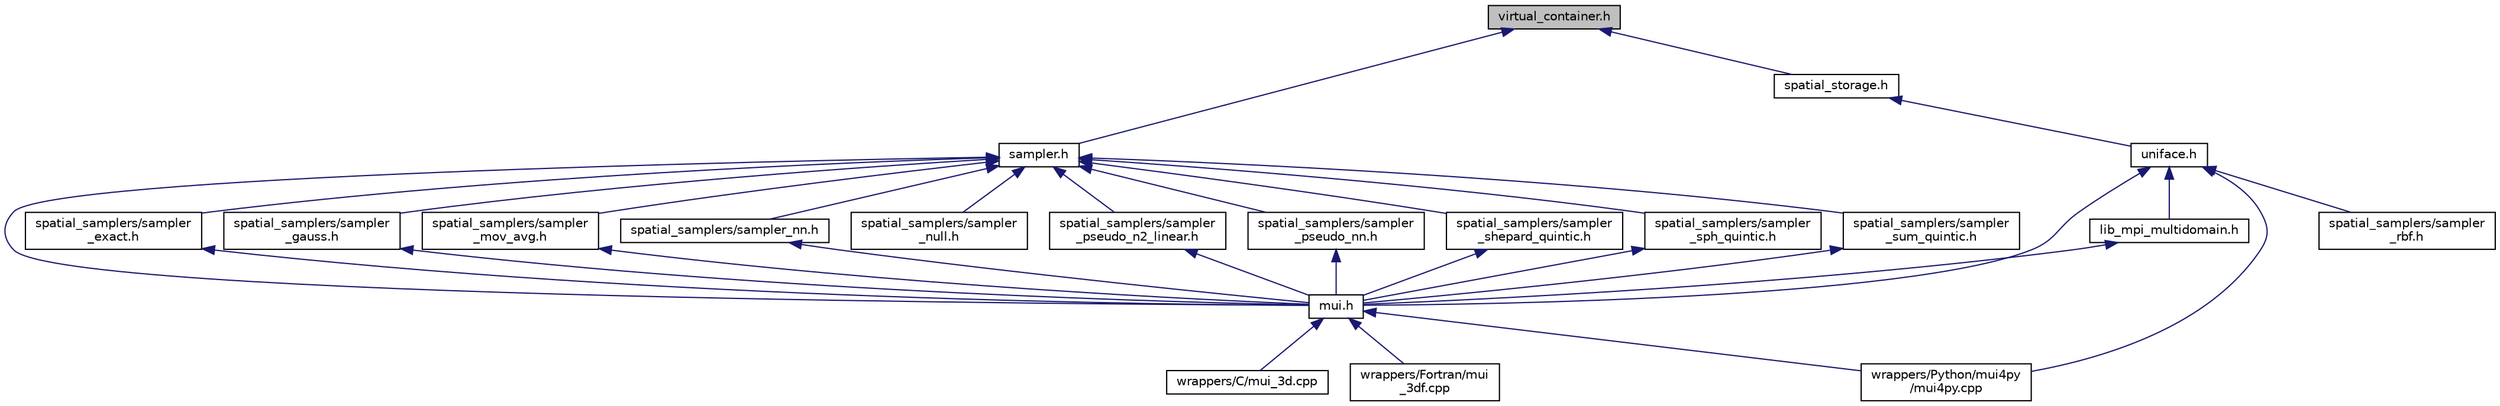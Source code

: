 digraph "virtual_container.h"
{
 // LATEX_PDF_SIZE
  edge [fontname="Helvetica",fontsize="10",labelfontname="Helvetica",labelfontsize="10"];
  node [fontname="Helvetica",fontsize="10",shape=record];
  Node1 [label="virtual_container.h",height=0.2,width=0.4,color="black", fillcolor="grey75", style="filled", fontcolor="black",tooltip="Provides a virtual container interface that is used to wrap around data structures created by dynstor..."];
  Node1 -> Node2 [dir="back",color="midnightblue",fontsize="10",style="solid",fontname="Helvetica"];
  Node2 [label="sampler.h",height=0.2,width=0.4,color="black", fillcolor="white", style="filled",URL="$sampler_8h.html",tooltip="A reference file for making custom samplers. The new sampler does not have to derive from this class,..."];
  Node2 -> Node3 [dir="back",color="midnightblue",fontsize="10",style="solid",fontname="Helvetica"];
  Node3 [label="mui.h",height=0.2,width=0.4,color="black", fillcolor="white", style="filled",URL="$mui_8h.html",tooltip="The main header file for MUI. Usually the only file that needs to be included in order to integrate i..."];
  Node3 -> Node4 [dir="back",color="midnightblue",fontsize="10",style="solid",fontname="Helvetica"];
  Node4 [label="wrappers/C/mui_3d.cpp",height=0.2,width=0.4,color="black", fillcolor="white", style="filled",URL="$mui__3d_8cpp.html",tooltip=" "];
  Node3 -> Node5 [dir="back",color="midnightblue",fontsize="10",style="solid",fontname="Helvetica"];
  Node5 [label="wrappers/Fortran/mui\l_3df.cpp",height=0.2,width=0.4,color="black", fillcolor="white", style="filled",URL="$mui__3df_8cpp.html",tooltip=" "];
  Node3 -> Node6 [dir="back",color="midnightblue",fontsize="10",style="solid",fontname="Helvetica"];
  Node6 [label="wrappers/Python/mui4py\l/mui4py.cpp",height=0.2,width=0.4,color="black", fillcolor="white", style="filled",URL="$mui4py_8cpp.html",tooltip=" "];
  Node2 -> Node7 [dir="back",color="midnightblue",fontsize="10",style="solid",fontname="Helvetica"];
  Node7 [label="spatial_samplers/sampler\l_exact.h",height=0.2,width=0.4,color="black", fillcolor="white", style="filled",URL="$sampler__exact_8h.html",tooltip="Spatial sampler that provides a value at an exact point with no interpolation."];
  Node7 -> Node3 [dir="back",color="midnightblue",fontsize="10",style="solid",fontname="Helvetica"];
  Node2 -> Node8 [dir="back",color="midnightblue",fontsize="10",style="solid",fontname="Helvetica"];
  Node8 [label="spatial_samplers/sampler\l_gauss.h",height=0.2,width=0.4,color="black", fillcolor="white", style="filled",URL="$sampler__gauss_8h.html",tooltip="Spatial sampler that provides a value at a point using Gaussian interpolation."];
  Node8 -> Node3 [dir="back",color="midnightblue",fontsize="10",style="solid",fontname="Helvetica"];
  Node2 -> Node9 [dir="back",color="midnightblue",fontsize="10",style="solid",fontname="Helvetica"];
  Node9 [label="spatial_samplers/sampler\l_mov_avg.h",height=0.2,width=0.4,color="black", fillcolor="white", style="filled",URL="$sampler__mov__avg_8h.html",tooltip="Spatial sampler that provides a value at a point using a moving average interpolation."];
  Node9 -> Node3 [dir="back",color="midnightblue",fontsize="10",style="solid",fontname="Helvetica"];
  Node2 -> Node10 [dir="back",color="midnightblue",fontsize="10",style="solid",fontname="Helvetica"];
  Node10 [label="spatial_samplers/sampler_nn.h",height=0.2,width=0.4,color="black", fillcolor="white", style="filled",URL="$sampler__nn_8h.html",tooltip="Spatial sampler that provides a value at a point using a nearest neighbour interpolation."];
  Node10 -> Node3 [dir="back",color="midnightblue",fontsize="10",style="solid",fontname="Helvetica"];
  Node2 -> Node11 [dir="back",color="midnightblue",fontsize="10",style="solid",fontname="Helvetica"];
  Node11 [label="spatial_samplers/sampler\l_null.h",height=0.2,width=0.4,color="black", fillcolor="white", style="filled",URL="$sampler__null_8h.html",tooltip="Dummy spatial sampler that provides a template for creating new samplers."];
  Node2 -> Node12 [dir="back",color="midnightblue",fontsize="10",style="solid",fontname="Helvetica"];
  Node12 [label="spatial_samplers/sampler\l_pseudo_n2_linear.h",height=0.2,width=0.4,color="black", fillcolor="white", style="filled",URL="$sampler__pseudo__n2__linear_8h.html",tooltip="Spatial sampler that provides a value at a point using a pseudo-linear n^2 interpolation."];
  Node12 -> Node3 [dir="back",color="midnightblue",fontsize="10",style="solid",fontname="Helvetica"];
  Node2 -> Node13 [dir="back",color="midnightblue",fontsize="10",style="solid",fontname="Helvetica"];
  Node13 [label="spatial_samplers/sampler\l_pseudo_nn.h",height=0.2,width=0.4,color="black", fillcolor="white", style="filled",URL="$sampler__pseudo__nn_8h.html",tooltip="Spatial sampler that provides a value at a point using a pseudo nearest neighbour interpolation."];
  Node13 -> Node3 [dir="back",color="midnightblue",fontsize="10",style="solid",fontname="Helvetica"];
  Node2 -> Node14 [dir="back",color="midnightblue",fontsize="10",style="solid",fontname="Helvetica"];
  Node14 [label="spatial_samplers/sampler\l_shepard_quintic.h",height=0.2,width=0.4,color="black", fillcolor="white", style="filled",URL="$sampler__shepard__quintic_8h.html",tooltip=" "];
  Node14 -> Node3 [dir="back",color="midnightblue",fontsize="10",style="solid",fontname="Helvetica"];
  Node2 -> Node15 [dir="back",color="midnightblue",fontsize="10",style="solid",fontname="Helvetica"];
  Node15 [label="spatial_samplers/sampler\l_sph_quintic.h",height=0.2,width=0.4,color="black", fillcolor="white", style="filled",URL="$sampler__sph__quintic_8h.html",tooltip="Spatial sampler that provides a value at a point using SPH interpolation with a quintic kernel."];
  Node15 -> Node3 [dir="back",color="midnightblue",fontsize="10",style="solid",fontname="Helvetica"];
  Node2 -> Node16 [dir="back",color="midnightblue",fontsize="10",style="solid",fontname="Helvetica"];
  Node16 [label="spatial_samplers/sampler\l_sum_quintic.h",height=0.2,width=0.4,color="black", fillcolor="white", style="filled",URL="$sampler__sum__quintic_8h.html",tooltip="Spatial sampler that provides a value at a point using summation with a quintic kernel."];
  Node16 -> Node3 [dir="back",color="midnightblue",fontsize="10",style="solid",fontname="Helvetica"];
  Node1 -> Node17 [dir="back",color="midnightblue",fontsize="10",style="solid",fontname="Helvetica"];
  Node17 [label="spatial_storage.h",height=0.2,width=0.4,color="black", fillcolor="white", style="filled",URL="$spatial__storage_8h.html",tooltip="Defines the spatial_storage data type."];
  Node17 -> Node18 [dir="back",color="midnightblue",fontsize="10",style="solid",fontname="Helvetica"];
  Node18 [label="uniface.h",height=0.2,width=0.4,color="black", fillcolor="white", style="filled",URL="$uniface_8h.html",tooltip="Provides the majority of the useful functionality for MUI, including all fetch, commit and push funct..."];
  Node18 -> Node19 [dir="back",color="midnightblue",fontsize="10",style="solid",fontname="Helvetica"];
  Node19 [label="lib_mpi_multidomain.h",height=0.2,width=0.4,color="black", fillcolor="white", style="filled",URL="$lib__mpi__multidomain_8h.html",tooltip="Provides helper functions for creating and synchronising multiple MUI interfaces for a single domain."];
  Node19 -> Node3 [dir="back",color="midnightblue",fontsize="10",style="solid",fontname="Helvetica"];
  Node18 -> Node3 [dir="back",color="midnightblue",fontsize="10",style="solid",fontname="Helvetica"];
  Node18 -> Node20 [dir="back",color="midnightblue",fontsize="10",style="solid",fontname="Helvetica"];
  Node20 [label="spatial_samplers/sampler\l_rbf.h",height=0.2,width=0.4,color="black", fillcolor="white", style="filled",URL="$sampler__rbf_8h.html",tooltip="Spatial sampler using Gaussian Radial Basis Function interpolation."];
  Node18 -> Node6 [dir="back",color="midnightblue",fontsize="10",style="solid",fontname="Helvetica"];
}
